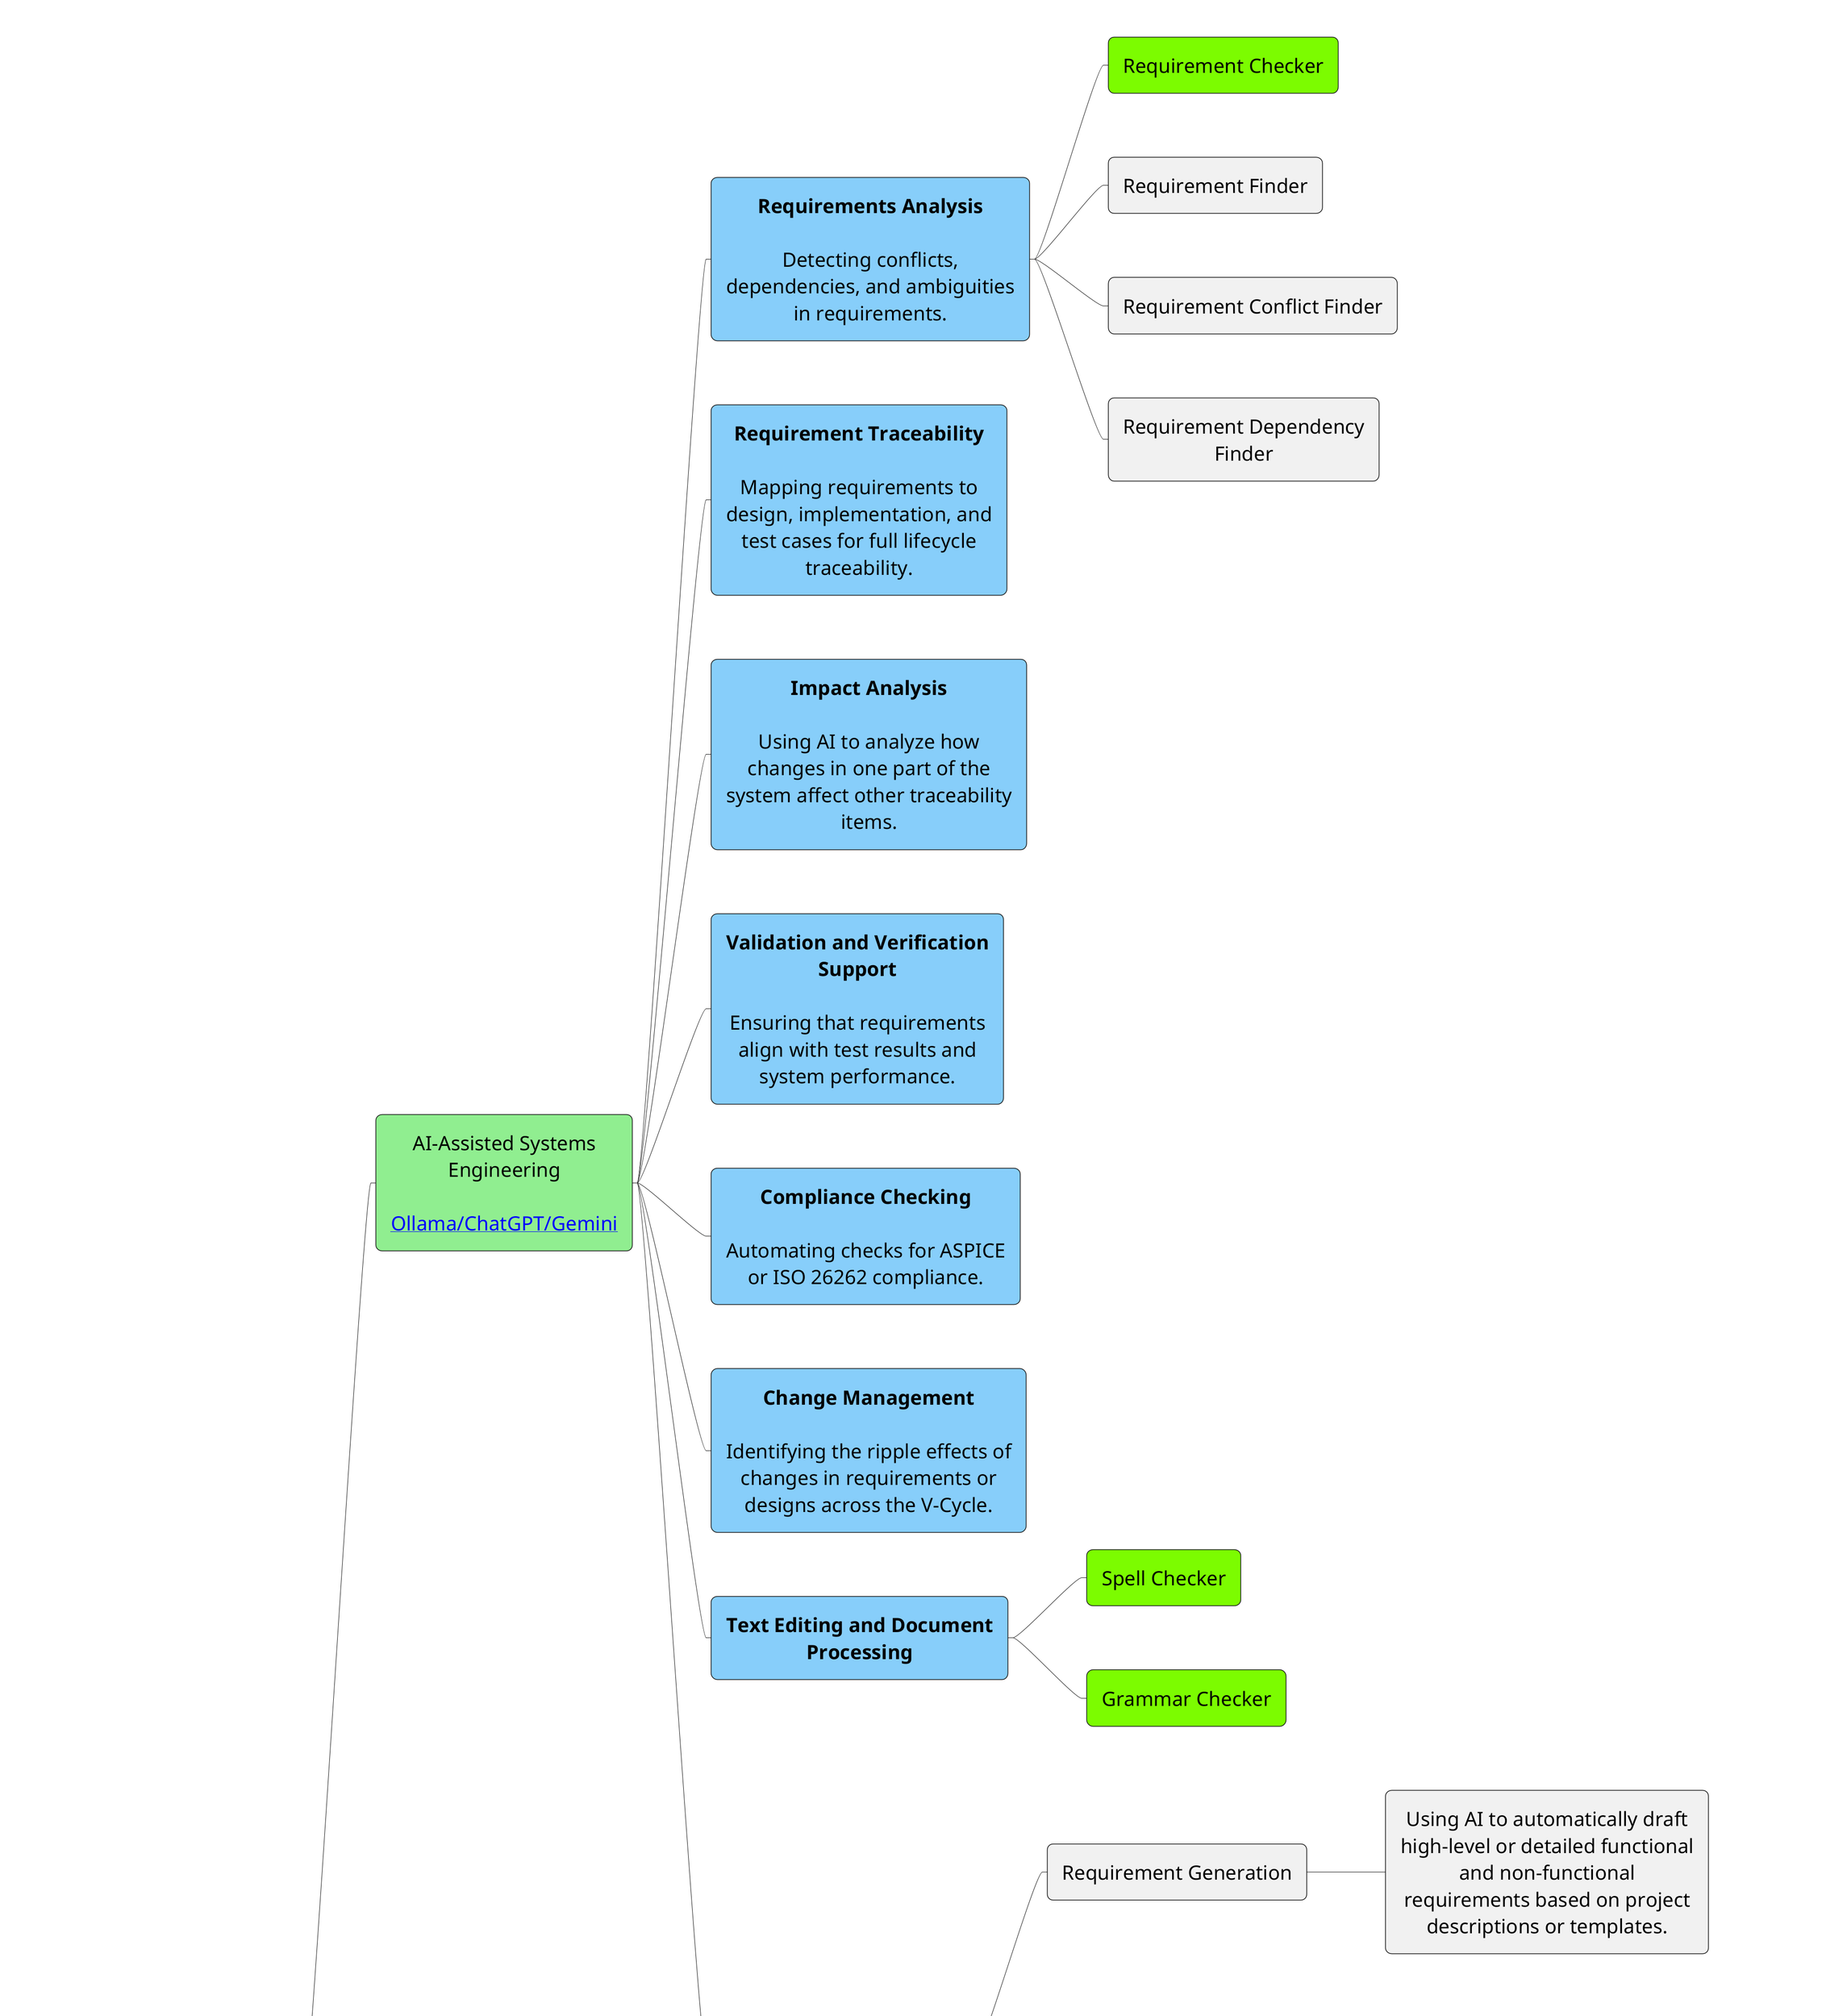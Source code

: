 @startmindmap sphinx_needs_data_explorer

'rankdir=LR nodesep=20

'skinparam nodesep 50%
'skinparam ranksep 50%
skinparam defaultFontSize 40%
skinparam DefaultTextAlignment center

/'
<style>
  mindmapDiagram {
  Scale 10
  LineColor Black
   node {
    FontName Roboto
    Padding 5
    Margin 15
   ' RoundCorner 11
    LineColor black
    BackgroundColor #cc33cc-#0c33ac
    FontColor white
    LineStyle 0
    LineThickness 1
    DiagonalCorner 50
    MinimumWidth 200
    MaximumWidth 200
  }
</style>
'/

<style>
  mindmapDiagram {
   node {
    Padding 30
    Margin 65
    'MinimumWidth 100
    MaximumWidth 600
  }
</style>

'top to bottom direction
'right to left direction
left to right direction
'scale 0.65
!$rootColor="#Orange"

!procedure $mcolor($arg1,$arg2)
<color:blue>[[ $arg1 $arg2 ]]</color>
!endprocedure

*[$rootColor] sphinx_needs_data_explorer
**[#lightgreen] AI-Assisted Systems Engineering\n\n[[ https://github.com/ollama/ollama/blob/main/README.md Ollama/ChatGPT/Gemini ]]
***[#LightSkyBlue] **Requirements Analysis**\n\nDetecting conflicts, dependencies, and ambiguities in requirements.
****[#LawnGreen] Requirement Checker
**** Requirement Finder
**** Requirement Conflict Finder
**** Requirement Dependency Finder
***[#LightSkyBlue] **Requirement Traceability**\n\nMapping requirements to design, implementation, and test cases for full lifecycle traceability.
***[#LightSkyBlue] **Impact Analysis**\n\nUsing AI to analyze how changes in one part of the system affect other traceability items.
***[#LightSkyBlue] **Validation and Verification Support**\n\nEnsuring that requirements align with test results and system performance.
***[#LightSkyBlue] **Compliance Checking**\n\nAutomating checks for ASPICE or ISO 26262 compliance.
***[#LightSkyBlue] **Change Management**\n\nIdentifying the ripple effects of changes in requirements or designs across the V-Cycle.
***[#LightSkyBlue] **Text Editing and Document Processing**
****[#LawnGreen] Spell Checker
****[#LawnGreen] Grammar Checker
***[#LightSkyBlue] AI-Assisted Requirement Generation
**** Requirement Generation
***** Using AI to automatically draft high-level or detailed functional and non-functional requirements based on project descriptions or templates.
**** Requirement Discovery
***** AI analyzes inputs (e.g., user interviews, system logs, or documents) to suggest or infer requirements.
**** Automated Requirement Drafting
***** AI generates structured requirement documents from unstructured text or prompts.
**[#lightgreen] [[ https://www.sphinx-doc.org/en/master/ Sphinx ]]
*** Sphinx Extension
****[#LightSkyBlue] Documentation
****[#LightSkyBlue] Automotive Requirement\nTraceability
****[#LightSkyBlue] Interactive Web-based\nAnalytical Tool
***** HTML
***** CSS
*****[#Yellow] JavaScript
****** [[ https://visjs.org visjs ]]
******* Dynamic and interactive\ndata network visualization
****** [[ https://github.com/peggyjs/peggy pegjs ]]
******* Powerful and flexible\nparser generator
****** [[ https://github.com/select2/select2 select2 ]]
******* Library for creating\nand managing user input
****** [[ https://github.com/jquery/jquery jQuery ]]
******* DOM manipulation library
****** [[ https://github.com/DataTables/DataTablesSrc DataTables ]]
******* HTML table enhancing library
****[#LightSkyBlue] Complement to Sphinx-Needs
**[#lightgreen] Open Source Project\navailable in
*** [[ https://github.com/mi-parkes/sphinx-needs-data-explorer Github ]]
*** [[ https://pypi.org/project/sphinx-needs-data-explorer PYPI ]]
**[#lightgreen] Platforms
*** Linux
*** Mac OS X
*** Windows +10
**[#lightgreen] Development Tools
***[#LightSkyBlue] Package Management
**** poetry
***[#LightSkyBlue] IDE
**** VS Code
***** DevContainer
***[#LightSkyBlue]  CI/CD
**** GitHub Actions
***** Documentation
****** Generation
****** Deployment to GitHub Pages
@endmindmap
